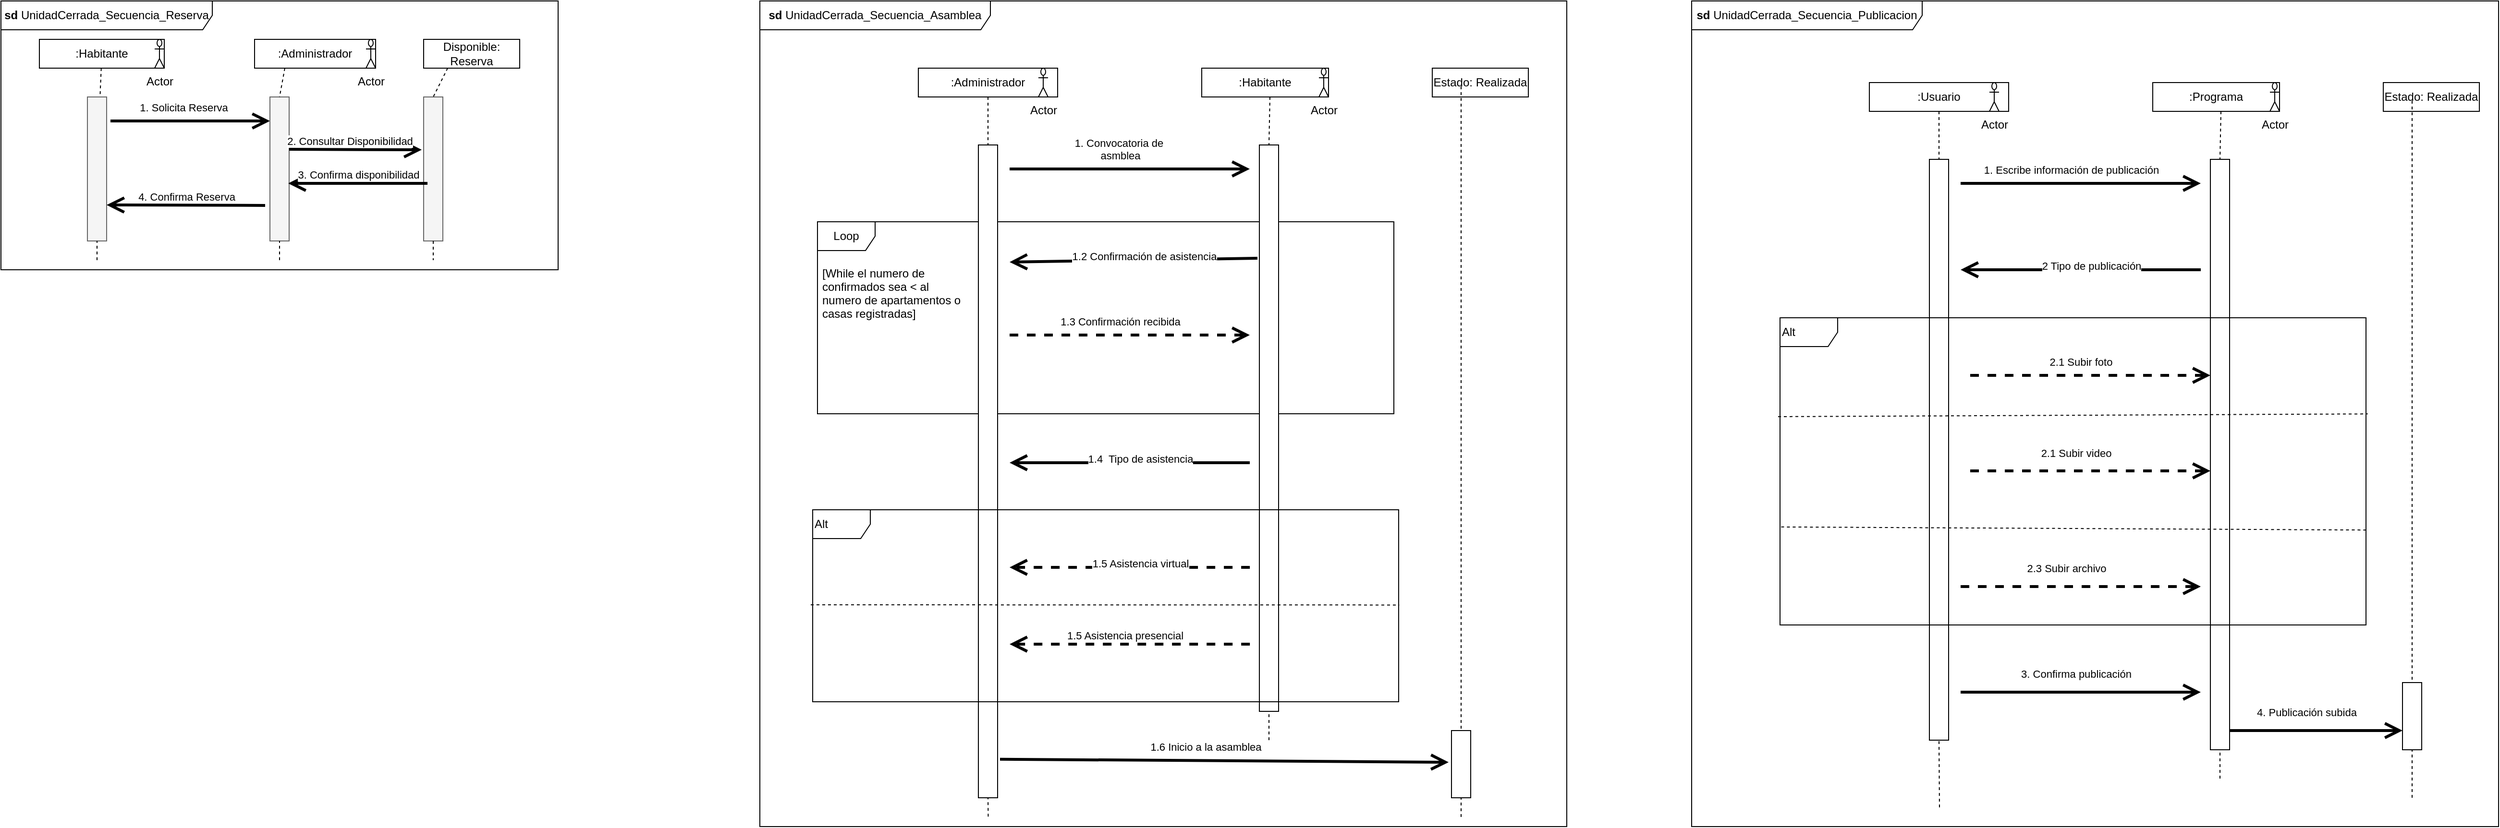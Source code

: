 <mxfile version="13.7.2" type="github" pages="5">
  <diagram id="IByfszgsPYmH7Z33qqJC" name="sd Reserva">
    <mxGraphModel dx="1422" dy="774" grid="1" gridSize="10" guides="1" tooltips="1" connect="1" arrows="1" fold="1" page="1" pageScale="1" pageWidth="827" pageHeight="1169" math="0" shadow="0">
      <root>
        <mxCell id="0" />
        <mxCell id="1" parent="0" />
        <mxCell id="178sv82tuhjsQiMv21EE-5" value="&lt;b&gt;sd&lt;/b&gt; UnidadCerrada_Secuencia_Publicacion" style="shape=umlFrame;whiteSpace=wrap;html=1;width=240;height=30;" vertex="1" parent="1">
          <mxGeometry x="1760" y="50" width="840" height="860" as="geometry" />
        </mxCell>
        <mxCell id="T3ICBT90jM9kPvNU83P--27" value="Loop" style="shape=umlFrame;whiteSpace=wrap;html=1;" parent="1" vertex="1">
          <mxGeometry x="850" y="280" width="600" height="200" as="geometry" />
        </mxCell>
        <mxCell id="ECuL-u9GCJVW1QL4CKRL-1" value="&lt;b&gt;sd&lt;/b&gt; UnidadCerrada_Secuencia_Reserva" style="shape=umlFrame;whiteSpace=wrap;html=1;width=220;height=30;" parent="1" vertex="1">
          <mxGeometry y="50" width="580" height="280" as="geometry" />
        </mxCell>
        <mxCell id="ECuL-u9GCJVW1QL4CKRL-2" value=":Habitante" style="shape=rect;html=1;whiteSpace=wrap;align=center;" parent="1" vertex="1">
          <mxGeometry x="40" y="90" width="130" height="30" as="geometry" />
        </mxCell>
        <mxCell id="ECuL-u9GCJVW1QL4CKRL-3" value=":Administrador" style="shape=rect;html=1;whiteSpace=wrap;align=center;" parent="1" vertex="1">
          <mxGeometry x="264" y="90" width="126" height="30" as="geometry" />
        </mxCell>
        <mxCell id="ECuL-u9GCJVW1QL4CKRL-4" value="" style="shape=rect;fillColor=#f5f5f5;html=1;strokeColor=#666666;fontColor=#333333;" parent="1" vertex="1">
          <mxGeometry x="90" y="150" width="20" height="150" as="geometry" />
        </mxCell>
        <mxCell id="ECuL-u9GCJVW1QL4CKRL-5" value="" style="edgeStyle=none;dashed=1;endArrow=none;html=1;" parent="1" source="ECuL-u9GCJVW1QL4CKRL-2" target="ECuL-u9GCJVW1QL4CKRL-4" edge="1">
          <mxGeometry relative="1" as="geometry" />
        </mxCell>
        <mxCell id="ECuL-u9GCJVW1QL4CKRL-6" value="1. Solicita Reserva" style="edgeStyle=none;html=1;endArrow=open;endSize=12;strokeWidth=3;verticalAlign=bottom;entryX=0;entryY=0.167;entryDx=0;entryDy=0;entryPerimeter=0;exitX=1.2;exitY=0.167;exitDx=0;exitDy=0;exitPerimeter=0;" parent="1" source="ECuL-u9GCJVW1QL4CKRL-4" target="ECuL-u9GCJVW1QL4CKRL-7" edge="1">
          <mxGeometry x="-0.084" y="5" width="160" relative="1" as="geometry">
            <mxPoint x="110" y="220" as="sourcePoint" />
            <mxPoint x="270" y="220" as="targetPoint" />
            <mxPoint as="offset" />
          </mxGeometry>
        </mxCell>
        <mxCell id="ECuL-u9GCJVW1QL4CKRL-7" value="" style="shape=rect;fillColor=#f5f5f5;html=1;strokeColor=#666666;fontColor=#333333;" parent="1" vertex="1">
          <mxGeometry x="280" y="150" width="20" height="150" as="geometry" />
        </mxCell>
        <mxCell id="ECuL-u9GCJVW1QL4CKRL-8" value="" style="edgeStyle=none;dashed=1;endArrow=none;html=1;exitX=0.25;exitY=1;exitDx=0;exitDy=0;entryX=0.5;entryY=0;entryDx=0;entryDy=0;" parent="1" source="ECuL-u9GCJVW1QL4CKRL-3" target="ECuL-u9GCJVW1QL4CKRL-7" edge="1">
          <mxGeometry relative="1" as="geometry">
            <mxPoint x="110" y="130" as="sourcePoint" />
            <mxPoint x="289" y="140" as="targetPoint" />
          </mxGeometry>
        </mxCell>
        <mxCell id="ECuL-u9GCJVW1QL4CKRL-9" value="4. Confirma Reserva" style="edgeStyle=none;html=1;endArrow=open;endSize=12;strokeWidth=3;verticalAlign=bottom;entryX=1;entryY=0.75;entryDx=0;entryDy=0;" parent="1" target="ECuL-u9GCJVW1QL4CKRL-4" edge="1">
          <mxGeometry width="160" relative="1" as="geometry">
            <mxPoint x="275" y="263" as="sourcePoint" />
            <mxPoint x="300" y="350" as="targetPoint" />
          </mxGeometry>
        </mxCell>
        <mxCell id="ECuL-u9GCJVW1QL4CKRL-10" value="Disponible: Reserva" style="shape=rect;html=1;whiteSpace=wrap;align=center;" parent="1" vertex="1">
          <mxGeometry x="440" y="90" width="100" height="30" as="geometry" />
        </mxCell>
        <mxCell id="ECuL-u9GCJVW1QL4CKRL-11" value="" style="shape=rect;fillColor=#f5f5f5;html=1;strokeColor=#666666;fontColor=#333333;" parent="1" vertex="1">
          <mxGeometry x="440" y="150" width="20" height="150" as="geometry" />
        </mxCell>
        <mxCell id="ECuL-u9GCJVW1QL4CKRL-12" value="" style="edgeStyle=none;dashed=1;endArrow=none;html=1;exitX=0.25;exitY=1;exitDx=0;exitDy=0;entryX=0.5;entryY=0;entryDx=0;entryDy=0;" parent="1" source="ECuL-u9GCJVW1QL4CKRL-10" target="ECuL-u9GCJVW1QL4CKRL-11" edge="1">
          <mxGeometry relative="1" as="geometry">
            <mxPoint x="256" y="130" as="sourcePoint" />
            <mxPoint x="435" y="140" as="targetPoint" />
          </mxGeometry>
        </mxCell>
        <mxCell id="ECuL-u9GCJVW1QL4CKRL-13" value="2. Consultar Disponibilidad" style="edgeStyle=none;html=1;endArrow=open;endSize=12;strokeWidth=3;verticalAlign=bottom;entryX=-0.1;entryY=0.367;entryDx=0;entryDy=0;entryPerimeter=0;" parent="1" target="ECuL-u9GCJVW1QL4CKRL-11" edge="1">
          <mxGeometry x="-0.077" width="160" relative="1" as="geometry">
            <mxPoint x="300" y="204.5" as="sourcePoint" />
            <mxPoint x="430" y="204.5" as="targetPoint" />
            <mxPoint as="offset" />
          </mxGeometry>
        </mxCell>
        <mxCell id="ECuL-u9GCJVW1QL4CKRL-14" value="3. Confirma disponibilidad" style="edgeStyle=none;html=1;endArrow=open;endSize=12;strokeWidth=3;verticalAlign=bottom;entryX=0.95;entryY=0.6;entryDx=0;entryDy=0;entryPerimeter=0;exitX=0.2;exitY=0.6;exitDx=0;exitDy=0;exitPerimeter=0;" parent="1" source="ECuL-u9GCJVW1QL4CKRL-11" target="ECuL-u9GCJVW1QL4CKRL-7" edge="1">
          <mxGeometry width="160" relative="1" as="geometry">
            <mxPoint x="350" y="200" as="sourcePoint" />
            <mxPoint x="510" y="200" as="targetPoint" />
          </mxGeometry>
        </mxCell>
        <mxCell id="T3ICBT90jM9kPvNU83P--1" value="Actor" style="shape=umlActor;verticalLabelPosition=bottom;verticalAlign=top;html=1;outlineConnect=0;" parent="1" vertex="1">
          <mxGeometry x="160" y="90" width="10" height="30" as="geometry" />
        </mxCell>
        <mxCell id="T3ICBT90jM9kPvNU83P--2" value="Actor" style="shape=umlActor;verticalLabelPosition=bottom;verticalAlign=top;html=1;outlineConnect=0;" parent="1" vertex="1">
          <mxGeometry x="380" y="90" width="10" height="30" as="geometry" />
        </mxCell>
        <mxCell id="T3ICBT90jM9kPvNU83P--3" value="&lt;b&gt;sd&lt;/b&gt; UnidadCerrada_Secuencia_Asamblea" style="shape=umlFrame;whiteSpace=wrap;html=1;width=240;height=30;" parent="1" vertex="1">
          <mxGeometry x="790" y="50" width="840" height="860" as="geometry" />
        </mxCell>
        <mxCell id="T3ICBT90jM9kPvNU83P--4" value=":Administrador" style="shape=rect;html=1;whiteSpace=wrap;align=center;" parent="1" vertex="1">
          <mxGeometry x="955" y="120" width="145" height="30" as="geometry" />
        </mxCell>
        <mxCell id="T3ICBT90jM9kPvNU83P--5" value=":Habitante" style="shape=rect;html=1;whiteSpace=wrap;align=center;" parent="1" vertex="1">
          <mxGeometry x="1250" y="120" width="132" height="30" as="geometry" />
        </mxCell>
        <mxCell id="T3ICBT90jM9kPvNU83P--6" value="" style="shape=rect;html=1;" parent="1" vertex="1">
          <mxGeometry x="1017.5" y="200" width="20" height="680" as="geometry" />
        </mxCell>
        <mxCell id="T3ICBT90jM9kPvNU83P--7" value="" style="edgeStyle=none;dashed=1;endArrow=none;html=1;" parent="1" source="T3ICBT90jM9kPvNU83P--4" target="T3ICBT90jM9kPvNU83P--6" edge="1">
          <mxGeometry relative="1" as="geometry" />
        </mxCell>
        <mxCell id="T3ICBT90jM9kPvNU83P--8" value="1. Convocatoria de&amp;nbsp;&lt;br&gt;asmblea" style="edgeStyle=none;html=1;endArrow=open;endSize=12;strokeWidth=3;verticalAlign=bottom;" parent="1" edge="1">
          <mxGeometry x="-0.084" y="5" width="160" relative="1" as="geometry">
            <mxPoint x="1050" y="225" as="sourcePoint" />
            <mxPoint x="1300" y="225" as="targetPoint" />
            <mxPoint as="offset" />
          </mxGeometry>
        </mxCell>
        <mxCell id="T3ICBT90jM9kPvNU83P--9" value="" style="shape=rect;html=1;" parent="1" vertex="1">
          <mxGeometry x="1310" y="200" width="20" height="590" as="geometry" />
        </mxCell>
        <mxCell id="T3ICBT90jM9kPvNU83P--10" value="" style="edgeStyle=none;dashed=1;endArrow=none;html=1;exitX=0.25;exitY=1;exitDx=0;exitDy=0;entryX=0.5;entryY=0;entryDx=0;entryDy=0;" parent="1" target="T3ICBT90jM9kPvNU83P--9" edge="1">
          <mxGeometry relative="1" as="geometry">
            <mxPoint x="1321" y="150" as="sourcePoint" />
            <mxPoint x="1319" y="170" as="targetPoint" />
          </mxGeometry>
        </mxCell>
        <mxCell id="T3ICBT90jM9kPvNU83P--12" value="Estado: Realizada" style="shape=rect;html=1;whiteSpace=wrap;align=center;" parent="1" vertex="1">
          <mxGeometry x="1490" y="120" width="100" height="30" as="geometry" />
        </mxCell>
        <mxCell id="T3ICBT90jM9kPvNU83P--13" value="" style="shape=rect;html=1;" parent="1" vertex="1">
          <mxGeometry x="1510" y="810" width="20" height="70" as="geometry" />
        </mxCell>
        <mxCell id="T3ICBT90jM9kPvNU83P--14" value="" style="edgeStyle=none;dashed=1;endArrow=none;html=1;entryX=0.5;entryY=0;entryDx=0;entryDy=0;" parent="1" target="T3ICBT90jM9kPvNU83P--13" edge="1">
          <mxGeometry relative="1" as="geometry">
            <mxPoint x="1520" y="139" as="sourcePoint" />
            <mxPoint x="1465" y="170" as="targetPoint" />
          </mxGeometry>
        </mxCell>
        <mxCell id="T3ICBT90jM9kPvNU83P--17" value="Actor" style="shape=umlActor;verticalLabelPosition=bottom;verticalAlign=top;html=1;outlineConnect=0;" parent="1" vertex="1">
          <mxGeometry x="1080" y="120" width="10" height="30" as="geometry" />
        </mxCell>
        <mxCell id="T3ICBT90jM9kPvNU83P--18" value="Actor" style="shape=umlActor;verticalLabelPosition=bottom;verticalAlign=top;html=1;outlineConnect=0;" parent="1" vertex="1">
          <mxGeometry x="1372" y="120" width="10" height="30" as="geometry" />
        </mxCell>
        <mxCell id="T3ICBT90jM9kPvNU83P--21" value="" style="edgeStyle=none;dashed=1;endArrow=none;html=1;entryX=0.5;entryY=1;entryDx=0;entryDy=0;" parent="1" target="ECuL-u9GCJVW1QL4CKRL-4" edge="1">
          <mxGeometry relative="1" as="geometry">
            <mxPoint x="100" y="320" as="sourcePoint" />
            <mxPoint x="113.125" y="160" as="targetPoint" />
          </mxGeometry>
        </mxCell>
        <mxCell id="T3ICBT90jM9kPvNU83P--22" value="" style="edgeStyle=none;dashed=1;endArrow=none;html=1;entryX=0.5;entryY=1;entryDx=0;entryDy=0;" parent="1" target="ECuL-u9GCJVW1QL4CKRL-7" edge="1">
          <mxGeometry relative="1" as="geometry">
            <mxPoint x="290" y="320" as="sourcePoint" />
            <mxPoint x="123.125" y="170" as="targetPoint" />
          </mxGeometry>
        </mxCell>
        <mxCell id="T3ICBT90jM9kPvNU83P--23" value="" style="edgeStyle=none;dashed=1;endArrow=none;html=1;exitX=0.5;exitY=1;exitDx=0;exitDy=0;" parent="1" source="ECuL-u9GCJVW1QL4CKRL-11" edge="1">
          <mxGeometry relative="1" as="geometry">
            <mxPoint x="134.375" y="150" as="sourcePoint" />
            <mxPoint x="450" y="320" as="targetPoint" />
          </mxGeometry>
        </mxCell>
        <mxCell id="T3ICBT90jM9kPvNU83P--26" value="1.2 Confirmación de asistencia" style="edgeStyle=none;html=1;endArrow=open;endSize=12;strokeWidth=3;verticalAlign=bottom;" parent="1" edge="1">
          <mxGeometry x="-0.084" y="5" width="160" relative="1" as="geometry">
            <mxPoint x="1308" y="318" as="sourcePoint" />
            <mxPoint x="1050" y="322" as="targetPoint" />
            <mxPoint as="offset" />
          </mxGeometry>
        </mxCell>
        <mxCell id="T3ICBT90jM9kPvNU83P--28" value="[While el numero de &#xa;confirmados sea &lt; al &#xa;numero de apartamentos o&#xa;casas registradas]  " style="text;align=left;fontStyle=0;verticalAlign=top;spacingLeft=3;spacingRight=3;strokeColor=none;rotatable=0;points=[[0,0.5],[1,0.5]];portConstraint=eastwest;" parent="1" vertex="1">
          <mxGeometry x="850" y="320" width="170" height="150" as="geometry" />
        </mxCell>
        <mxCell id="T3ICBT90jM9kPvNU83P--29" value="1.3 Confirmación recibida" style="edgeStyle=none;html=1;endArrow=open;endSize=12;strokeWidth=3;verticalAlign=bottom;dashed=1;" parent="1" edge="1">
          <mxGeometry x="-0.084" y="5" width="160" relative="1" as="geometry">
            <mxPoint x="1050" y="398" as="sourcePoint" />
            <mxPoint x="1300" y="398" as="targetPoint" />
            <mxPoint as="offset" />
          </mxGeometry>
        </mxCell>
        <mxCell id="T3ICBT90jM9kPvNU83P--30" value="Alt" style="shape=umlFrame;whiteSpace=wrap;html=1;align=left;" parent="1" vertex="1">
          <mxGeometry x="845" y="580" width="610" height="200" as="geometry" />
        </mxCell>
        <mxCell id="T3ICBT90jM9kPvNU83P--31" value="1.4&amp;nbsp; Tipo de asistencia" style="edgeStyle=none;html=1;endArrow=open;endSize=12;strokeWidth=3;verticalAlign=bottom;" parent="1" edge="1">
          <mxGeometry x="-0.084" y="5" width="160" relative="1" as="geometry">
            <mxPoint x="1300" y="531" as="sourcePoint" />
            <mxPoint x="1050" y="531" as="targetPoint" />
            <mxPoint as="offset" />
          </mxGeometry>
        </mxCell>
        <mxCell id="T3ICBT90jM9kPvNU83P--32" value="1.5 Asistencia virtual" style="edgeStyle=none;html=1;endArrow=open;endSize=12;strokeWidth=3;verticalAlign=bottom;dashed=1;exitX=0.746;exitY=0.3;exitDx=0;exitDy=0;exitPerimeter=0;entryX=0.336;entryY=0.3;entryDx=0;entryDy=0;entryPerimeter=0;" parent="1" source="T3ICBT90jM9kPvNU83P--30" target="T3ICBT90jM9kPvNU83P--30" edge="1">
          <mxGeometry x="-0.084" y="5" width="160" relative="1" as="geometry">
            <mxPoint x="1060" y="408" as="sourcePoint" />
            <mxPoint x="1310" y="408" as="targetPoint" />
            <mxPoint as="offset" />
          </mxGeometry>
        </mxCell>
        <mxCell id="T3ICBT90jM9kPvNU83P--33" value="1.5 Asistencia presencial" style="edgeStyle=none;html=1;endArrow=open;endSize=12;strokeWidth=3;verticalAlign=bottom;dashed=1;exitX=0.746;exitY=0.3;exitDx=0;exitDy=0;exitPerimeter=0;entryX=0.336;entryY=0.3;entryDx=0;entryDy=0;entryPerimeter=0;" parent="1" edge="1">
          <mxGeometry x="0.04" width="160" relative="1" as="geometry">
            <mxPoint x="1300.1" y="720" as="sourcePoint" />
            <mxPoint x="1050" y="720" as="targetPoint" />
            <mxPoint as="offset" />
          </mxGeometry>
        </mxCell>
        <mxCell id="T3ICBT90jM9kPvNU83P--38" value="" style="endArrow=none;html=1;dashed=1;entryX=1.001;entryY=0.496;entryDx=0;entryDy=0;entryPerimeter=0;" parent="1" target="T3ICBT90jM9kPvNU83P--30" edge="1">
          <mxGeometry width="50" height="50" relative="1" as="geometry">
            <mxPoint x="843" y="679" as="sourcePoint" />
            <mxPoint x="1350" y="500" as="targetPoint" />
          </mxGeometry>
        </mxCell>
        <mxCell id="T3ICBT90jM9kPvNU83P--39" value="1.6 Inicio a la asamblea" style="edgeStyle=none;html=1;endArrow=open;endSize=12;strokeWidth=3;verticalAlign=bottom;exitX=1.125;exitY=0.941;exitDx=0;exitDy=0;exitPerimeter=0;" parent="1" source="T3ICBT90jM9kPvNU83P--6" edge="1">
          <mxGeometry x="-0.084" y="5" width="160" relative="1" as="geometry">
            <mxPoint x="1310" y="541" as="sourcePoint" />
            <mxPoint x="1507" y="843" as="targetPoint" />
            <mxPoint as="offset" />
          </mxGeometry>
        </mxCell>
        <mxCell id="178sv82tuhjsQiMv21EE-1" value="" style="edgeStyle=none;dashed=1;endArrow=none;html=1;entryX=0.5;entryY=1;entryDx=0;entryDy=0;exitX=0.283;exitY=0.988;exitDx=0;exitDy=0;exitPerimeter=0;" edge="1" parent="1" source="T3ICBT90jM9kPvNU83P--3" target="T3ICBT90jM9kPvNU83P--6">
          <mxGeometry relative="1" as="geometry">
            <mxPoint x="1037.5" y="160" as="sourcePoint" />
            <mxPoint x="1037.5" y="210" as="targetPoint" />
          </mxGeometry>
        </mxCell>
        <mxCell id="178sv82tuhjsQiMv21EE-2" value="" style="edgeStyle=none;dashed=1;endArrow=none;html=1;entryX=0.5;entryY=1;entryDx=0;entryDy=0;" edge="1" parent="1" target="T3ICBT90jM9kPvNU83P--9">
          <mxGeometry relative="1" as="geometry">
            <mxPoint x="1320" y="820" as="sourcePoint" />
            <mxPoint x="1037.5" y="890" as="targetPoint" />
          </mxGeometry>
        </mxCell>
        <mxCell id="178sv82tuhjsQiMv21EE-3" value="" style="edgeStyle=none;dashed=1;endArrow=none;html=1;entryX=0.5;entryY=1;entryDx=0;entryDy=0;" edge="1" parent="1" target="T3ICBT90jM9kPvNU83P--13">
          <mxGeometry relative="1" as="geometry">
            <mxPoint x="1520" y="900" as="sourcePoint" />
            <mxPoint x="1047.5" y="900" as="targetPoint" />
          </mxGeometry>
        </mxCell>
        <mxCell id="178sv82tuhjsQiMv21EE-6" value=":Usuario" style="shape=rect;html=1;whiteSpace=wrap;align=center;" vertex="1" parent="1">
          <mxGeometry x="1945" y="135" width="145" height="30" as="geometry" />
        </mxCell>
        <mxCell id="178sv82tuhjsQiMv21EE-7" value=":Programa" style="shape=rect;html=1;whiteSpace=wrap;align=center;" vertex="1" parent="1">
          <mxGeometry x="2240" y="135" width="132" height="30" as="geometry" />
        </mxCell>
        <mxCell id="178sv82tuhjsQiMv21EE-8" value="" style="shape=rect;html=1;" vertex="1" parent="1">
          <mxGeometry x="2007.5" y="215" width="20" height="605" as="geometry" />
        </mxCell>
        <mxCell id="178sv82tuhjsQiMv21EE-9" value="" style="edgeStyle=none;dashed=1;endArrow=none;html=1;" edge="1" parent="1" source="178sv82tuhjsQiMv21EE-6" target="178sv82tuhjsQiMv21EE-8">
          <mxGeometry relative="1" as="geometry" />
        </mxCell>
        <mxCell id="178sv82tuhjsQiMv21EE-10" value="1. Escribe información de publicación" style="edgeStyle=none;html=1;endArrow=open;endSize=12;strokeWidth=3;verticalAlign=bottom;" edge="1" parent="1">
          <mxGeometry x="-0.084" y="5" width="160" relative="1" as="geometry">
            <mxPoint x="2040" y="240" as="sourcePoint" />
            <mxPoint x="2290" y="240" as="targetPoint" />
            <mxPoint as="offset" />
          </mxGeometry>
        </mxCell>
        <mxCell id="178sv82tuhjsQiMv21EE-11" value="" style="shape=rect;html=1;" vertex="1" parent="1">
          <mxGeometry x="2300" y="215" width="20" height="615" as="geometry" />
        </mxCell>
        <mxCell id="178sv82tuhjsQiMv21EE-12" value="" style="edgeStyle=none;dashed=1;endArrow=none;html=1;exitX=0.25;exitY=1;exitDx=0;exitDy=0;entryX=0.5;entryY=0;entryDx=0;entryDy=0;" edge="1" parent="1" target="178sv82tuhjsQiMv21EE-11">
          <mxGeometry relative="1" as="geometry">
            <mxPoint x="2311" y="165" as="sourcePoint" />
            <mxPoint x="2309" y="185" as="targetPoint" />
          </mxGeometry>
        </mxCell>
        <mxCell id="178sv82tuhjsQiMv21EE-13" value="Estado: Realizada" style="shape=rect;html=1;whiteSpace=wrap;align=center;" vertex="1" parent="1">
          <mxGeometry x="2480" y="135" width="100" height="30" as="geometry" />
        </mxCell>
        <mxCell id="178sv82tuhjsQiMv21EE-14" value="" style="shape=rect;html=1;" vertex="1" parent="1">
          <mxGeometry x="2500" y="760" width="20" height="70" as="geometry" />
        </mxCell>
        <mxCell id="178sv82tuhjsQiMv21EE-15" value="" style="edgeStyle=none;dashed=1;endArrow=none;html=1;entryX=0.5;entryY=0;entryDx=0;entryDy=0;" edge="1" parent="1" target="178sv82tuhjsQiMv21EE-14">
          <mxGeometry relative="1" as="geometry">
            <mxPoint x="2510" y="154" as="sourcePoint" />
            <mxPoint x="2455" y="185" as="targetPoint" />
          </mxGeometry>
        </mxCell>
        <mxCell id="178sv82tuhjsQiMv21EE-16" value="Actor" style="shape=umlActor;verticalLabelPosition=bottom;verticalAlign=top;html=1;outlineConnect=0;" vertex="1" parent="1">
          <mxGeometry x="2070" y="135" width="10" height="30" as="geometry" />
        </mxCell>
        <mxCell id="178sv82tuhjsQiMv21EE-17" value="Actor" style="shape=umlActor;verticalLabelPosition=bottom;verticalAlign=top;html=1;outlineConnect=0;" vertex="1" parent="1">
          <mxGeometry x="2362" y="135" width="10" height="30" as="geometry" />
        </mxCell>
        <mxCell id="178sv82tuhjsQiMv21EE-21" value="Alt" style="shape=umlFrame;whiteSpace=wrap;html=1;align=left;" vertex="1" parent="1">
          <mxGeometry x="1852" y="380" width="610" height="320" as="geometry" />
        </mxCell>
        <mxCell id="178sv82tuhjsQiMv21EE-22" value="2 Tipo de publicación" style="edgeStyle=none;html=1;endArrow=open;endSize=12;strokeWidth=3;verticalAlign=bottom;" edge="1" parent="1">
          <mxGeometry x="-0.084" y="5" width="160" relative="1" as="geometry">
            <mxPoint x="2290" y="330" as="sourcePoint" />
            <mxPoint x="2040" y="330" as="targetPoint" />
            <mxPoint as="offset" />
          </mxGeometry>
        </mxCell>
        <mxCell id="178sv82tuhjsQiMv21EE-25" value="" style="endArrow=none;html=1;dashed=1;entryX=1.003;entryY=0.313;entryDx=0;entryDy=0;entryPerimeter=0;" edge="1" parent="1" target="178sv82tuhjsQiMv21EE-21">
          <mxGeometry width="50" height="50" relative="1" as="geometry">
            <mxPoint x="1850" y="483" as="sourcePoint" />
            <mxPoint x="2357" y="300" as="targetPoint" />
          </mxGeometry>
        </mxCell>
        <mxCell id="178sv82tuhjsQiMv21EE-27" value="" style="edgeStyle=none;dashed=1;endArrow=none;html=1;entryX=0.5;entryY=1;entryDx=0;entryDy=0;" edge="1" parent="1" target="178sv82tuhjsQiMv21EE-8">
          <mxGeometry relative="1" as="geometry">
            <mxPoint x="2018" y="890" as="sourcePoint" />
            <mxPoint x="2027.5" y="225" as="targetPoint" />
          </mxGeometry>
        </mxCell>
        <mxCell id="178sv82tuhjsQiMv21EE-28" value="" style="edgeStyle=none;dashed=1;endArrow=none;html=1;entryX=0.5;entryY=1;entryDx=0;entryDy=0;" edge="1" parent="1" target="178sv82tuhjsQiMv21EE-11">
          <mxGeometry relative="1" as="geometry">
            <mxPoint x="2310" y="860" as="sourcePoint" />
            <mxPoint x="2027.5" y="905" as="targetPoint" />
          </mxGeometry>
        </mxCell>
        <mxCell id="178sv82tuhjsQiMv21EE-29" value="" style="edgeStyle=none;dashed=1;endArrow=none;html=1;entryX=0.5;entryY=1;entryDx=0;entryDy=0;" edge="1" parent="1" target="178sv82tuhjsQiMv21EE-14">
          <mxGeometry relative="1" as="geometry">
            <mxPoint x="2510" y="880" as="sourcePoint" />
            <mxPoint x="2037.5" y="915" as="targetPoint" />
          </mxGeometry>
        </mxCell>
        <mxCell id="178sv82tuhjsQiMv21EE-30" value="2.1 Subir foto" style="edgeStyle=none;html=1;endArrow=open;endSize=12;strokeWidth=3;verticalAlign=bottom;dashed=1;" edge="1" parent="1">
          <mxGeometry x="-0.084" y="5" width="160" relative="1" as="geometry">
            <mxPoint x="2050" y="440" as="sourcePoint" />
            <mxPoint x="2300" y="440" as="targetPoint" />
            <mxPoint as="offset" />
          </mxGeometry>
        </mxCell>
        <mxCell id="178sv82tuhjsQiMv21EE-32" value="2.3 Subir archivo" style="edgeStyle=none;html=1;endArrow=open;endSize=12;strokeWidth=3;verticalAlign=bottom;dashed=1;" edge="1" parent="1">
          <mxGeometry x="-0.12" y="10" width="160" relative="1" as="geometry">
            <mxPoint x="2040" y="660" as="sourcePoint" />
            <mxPoint x="2290" y="660" as="targetPoint" />
            <mxPoint as="offset" />
          </mxGeometry>
        </mxCell>
        <mxCell id="178sv82tuhjsQiMv21EE-34" value="" style="endArrow=none;html=1;dashed=1;entryX=1.005;entryY=0.691;entryDx=0;entryDy=0;entryPerimeter=0;exitX=0.002;exitY=0.681;exitDx=0;exitDy=0;exitPerimeter=0;" edge="1" parent="1" source="178sv82tuhjsQiMv21EE-21" target="178sv82tuhjsQiMv21EE-21">
          <mxGeometry width="50" height="50" relative="1" as="geometry">
            <mxPoint x="1860" y="489" as="sourcePoint" />
            <mxPoint x="2470.78" y="491.08" as="targetPoint" />
          </mxGeometry>
        </mxCell>
        <mxCell id="178sv82tuhjsQiMv21EE-36" value="2.1 Subir video" style="edgeStyle=none;html=1;endArrow=open;endSize=12;strokeWidth=3;verticalAlign=bottom;dashed=1;" edge="1" parent="1">
          <mxGeometry x="-0.12" y="10" width="160" relative="1" as="geometry">
            <mxPoint x="2050" y="539.5" as="sourcePoint" />
            <mxPoint x="2300" y="539.5" as="targetPoint" />
            <mxPoint as="offset" />
          </mxGeometry>
        </mxCell>
        <mxCell id="178sv82tuhjsQiMv21EE-38" value="3. Confirma publicación" style="edgeStyle=none;html=1;endArrow=open;endSize=12;strokeWidth=3;verticalAlign=bottom;" edge="1" parent="1">
          <mxGeometry x="-0.04" y="10" width="160" relative="1" as="geometry">
            <mxPoint x="2040" y="770" as="sourcePoint" />
            <mxPoint x="2290" y="770" as="targetPoint" />
            <mxPoint as="offset" />
          </mxGeometry>
        </mxCell>
        <mxCell id="178sv82tuhjsQiMv21EE-39" value="4. Publicación subida" style="edgeStyle=none;html=1;endArrow=open;endSize=12;strokeWidth=3;verticalAlign=bottom;" edge="1" parent="1">
          <mxGeometry x="-0.111" y="10" width="160" relative="1" as="geometry">
            <mxPoint x="2320" y="810" as="sourcePoint" />
            <mxPoint x="2500" y="810" as="targetPoint" />
            <mxPoint as="offset" />
          </mxGeometry>
        </mxCell>
      </root>
    </mxGraphModel>
  </diagram>
  <diagram id="yh-tzPzn17W5D8__4sHy" name="sd Cancela Reserva">
    <mxGraphModel dx="1422" dy="774" grid="1" gridSize="10" guides="1" tooltips="1" connect="1" arrows="1" fold="1" page="1" pageScale="1" pageWidth="827" pageHeight="1169" math="0" shadow="0">
      <root>
        <mxCell id="wSqZqBclXX3DSsfDVTRR-0" />
        <mxCell id="wSqZqBclXX3DSsfDVTRR-1" parent="wSqZqBclXX3DSsfDVTRR-0" />
        <mxCell id="mDjAnLP5M4NBwBjSUuuq-0" value="sd UnidadCerrada_SecuenciaCancelaReserva" style="shape=umlFrame;whiteSpace=wrap;html=1;width=270;height=30;" parent="wSqZqBclXX3DSsfDVTRR-1" vertex="1">
          <mxGeometry x="190" y="70" width="580" height="300" as="geometry" />
        </mxCell>
        <mxCell id="mDjAnLP5M4NBwBjSUuuq-1" value=":Arrendatario" style="shape=rect;html=1;whiteSpace=wrap;align=center;" parent="wSqZqBclXX3DSsfDVTRR-1" vertex="1">
          <mxGeometry x="200" y="110" width="100" height="30" as="geometry" />
        </mxCell>
        <mxCell id="mDjAnLP5M4NBwBjSUuuq-2" value=":Administrador" style="shape=rect;html=1;whiteSpace=wrap;align=center;" parent="wSqZqBclXX3DSsfDVTRR-1" vertex="1">
          <mxGeometry x="414" y="110" width="100" height="30" as="geometry" />
        </mxCell>
        <mxCell id="mDjAnLP5M4NBwBjSUuuq-3" value="" style="shape=rect;fillColor=#eeeeee;html=1;" parent="wSqZqBclXX3DSsfDVTRR-1" vertex="1">
          <mxGeometry x="240" y="170" width="20" height="170" as="geometry" />
        </mxCell>
        <mxCell id="mDjAnLP5M4NBwBjSUuuq-4" value="" style="edgeStyle=none;dashed=1;endArrow=none;html=1;" parent="wSqZqBclXX3DSsfDVTRR-1" source="mDjAnLP5M4NBwBjSUuuq-1" target="mDjAnLP5M4NBwBjSUuuq-3" edge="1">
          <mxGeometry relative="1" as="geometry" />
        </mxCell>
        <mxCell id="mDjAnLP5M4NBwBjSUuuq-5" value="1. Solicita cancelación de reserva" style="edgeStyle=none;html=1;endArrow=open;endSize=12;strokeWidth=3;verticalAlign=bottom;entryX=0;entryY=0.167;entryDx=0;entryDy=0;entryPerimeter=0;exitX=1.2;exitY=0.167;exitDx=0;exitDy=0;exitPerimeter=0;" parent="wSqZqBclXX3DSsfDVTRR-1" source="mDjAnLP5M4NBwBjSUuuq-3" target="mDjAnLP5M4NBwBjSUuuq-6" edge="1">
          <mxGeometry x="-0.084" y="5" width="160" relative="1" as="geometry">
            <mxPoint x="260" y="240" as="sourcePoint" />
            <mxPoint x="420" y="240" as="targetPoint" />
            <mxPoint as="offset" />
          </mxGeometry>
        </mxCell>
        <mxCell id="mDjAnLP5M4NBwBjSUuuq-6" value="" style="shape=rect;fillColor=#eeeeee;html=1;" parent="wSqZqBclXX3DSsfDVTRR-1" vertex="1">
          <mxGeometry x="430" y="170" width="20" height="170" as="geometry" />
        </mxCell>
        <mxCell id="mDjAnLP5M4NBwBjSUuuq-7" value="" style="edgeStyle=none;dashed=1;endArrow=none;html=1;exitX=0.25;exitY=1;exitDx=0;exitDy=0;entryX=0.5;entryY=0;entryDx=0;entryDy=0;" parent="wSqZqBclXX3DSsfDVTRR-1" source="mDjAnLP5M4NBwBjSUuuq-2" target="mDjAnLP5M4NBwBjSUuuq-6" edge="1">
          <mxGeometry relative="1" as="geometry">
            <mxPoint x="260" y="150" as="sourcePoint" />
            <mxPoint x="439" y="160" as="targetPoint" />
          </mxGeometry>
        </mxCell>
        <mxCell id="mDjAnLP5M4NBwBjSUuuq-8" value="6. Informa cancelación" style="edgeStyle=none;html=1;endArrow=open;endSize=12;strokeWidth=3;verticalAlign=bottom;entryX=1;entryY=1;entryDx=0;entryDy=0;exitX=0;exitY=1;exitDx=0;exitDy=0;" parent="wSqZqBclXX3DSsfDVTRR-1" source="mDjAnLP5M4NBwBjSUuuq-6" target="mDjAnLP5M4NBwBjSUuuq-3" edge="1">
          <mxGeometry x="0.15" y="27" width="160" relative="1" as="geometry">
            <mxPoint x="425" y="320" as="sourcePoint" />
            <mxPoint x="450" y="370" as="targetPoint" />
            <Array as="points" />
            <mxPoint as="offset" />
          </mxGeometry>
        </mxCell>
        <mxCell id="mDjAnLP5M4NBwBjSUuuq-9" value="No Disponible: Reserva" style="shape=rect;html=1;whiteSpace=wrap;align=center;" parent="wSqZqBclXX3DSsfDVTRR-1" vertex="1">
          <mxGeometry x="570" y="110" width="100" height="30" as="geometry" />
        </mxCell>
        <mxCell id="mDjAnLP5M4NBwBjSUuuq-10" value="" style="shape=rect;fillColor=#eeeeee;html=1;" parent="wSqZqBclXX3DSsfDVTRR-1" vertex="1">
          <mxGeometry x="590" y="170" width="20" height="150" as="geometry" />
        </mxCell>
        <mxCell id="mDjAnLP5M4NBwBjSUuuq-11" value="" style="edgeStyle=none;dashed=1;endArrow=none;html=1;exitX=0.25;exitY=1;exitDx=0;exitDy=0;entryX=0.5;entryY=0;entryDx=0;entryDy=0;" parent="wSqZqBclXX3DSsfDVTRR-1" source="mDjAnLP5M4NBwBjSUuuq-9" target="mDjAnLP5M4NBwBjSUuuq-10" edge="1">
          <mxGeometry relative="1" as="geometry">
            <mxPoint x="406" y="150" as="sourcePoint" />
            <mxPoint x="585" y="160" as="targetPoint" />
          </mxGeometry>
        </mxCell>
        <mxCell id="mDjAnLP5M4NBwBjSUuuq-12" value="2. Consulta reserva" style="edgeStyle=none;html=1;endArrow=open;endSize=12;strokeWidth=3;verticalAlign=bottom;entryX=-0.1;entryY=0.367;entryDx=0;entryDy=0;entryPerimeter=0;" parent="wSqZqBclXX3DSsfDVTRR-1" target="mDjAnLP5M4NBwBjSUuuq-10" edge="1">
          <mxGeometry x="-0.077" width="160" relative="1" as="geometry">
            <mxPoint x="450" y="224.5" as="sourcePoint" />
            <mxPoint x="580" y="224.5" as="targetPoint" />
            <mxPoint as="offset" />
          </mxGeometry>
        </mxCell>
        <mxCell id="mDjAnLP5M4NBwBjSUuuq-13" value="3. Confirma reserva" style="edgeStyle=none;html=1;endArrow=open;endSize=12;strokeWidth=3;verticalAlign=bottom;entryX=1;entryY=0.529;entryDx=0;entryDy=0;exitX=0.2;exitY=0.6;exitDx=0;exitDy=0;exitPerimeter=0;entryPerimeter=0;" parent="wSqZqBclXX3DSsfDVTRR-1" source="mDjAnLP5M4NBwBjSUuuq-10" target="mDjAnLP5M4NBwBjSUuuq-6" edge="1">
          <mxGeometry width="160" relative="1" as="geometry">
            <mxPoint x="500" y="220" as="sourcePoint" />
            <mxPoint x="660" y="220" as="targetPoint" />
          </mxGeometry>
        </mxCell>
        <mxCell id="mDjAnLP5M4NBwBjSUuuq-14" value="4. Actualiza cancelación" style="edgeStyle=none;html=1;endArrow=open;endSize=12;strokeWidth=3;verticalAlign=bottom;" parent="wSqZqBclXX3DSsfDVTRR-1" edge="1">
          <mxGeometry x="-0.143" y="-20" width="160" relative="1" as="geometry">
            <mxPoint x="450" y="290" as="sourcePoint" />
            <mxPoint x="590" y="290" as="targetPoint" />
            <mxPoint as="offset" />
          </mxGeometry>
        </mxCell>
        <mxCell id="mDjAnLP5M4NBwBjSUuuq-15" value="5. Confirma Disponibilidad" style="edgeStyle=none;html=1;endArrow=open;endSize=12;strokeWidth=3;verticalAlign=bottom;exitX=-0.2;exitY=0.96;exitDx=0;exitDy=0;exitPerimeter=0;" parent="wSqZqBclXX3DSsfDVTRR-1" source="mDjAnLP5M4NBwBjSUuuq-10" edge="1">
          <mxGeometry x="-0.015" y="23" width="160" relative="1" as="geometry">
            <mxPoint x="230" y="430" as="sourcePoint" />
            <mxPoint x="450" y="314" as="targetPoint" />
            <mxPoint as="offset" />
          </mxGeometry>
        </mxCell>
      </root>
    </mxGraphModel>
  </diagram>
  <diagram id="zQn1iesokthTSKD0T2hZ" name="sd Registra Usuario">
    <mxGraphModel dx="1422" dy="774" grid="1" gridSize="10" guides="1" tooltips="1" connect="1" arrows="1" fold="1" page="1" pageScale="1" pageWidth="827" pageHeight="1169" math="0" shadow="0">
      <root>
        <mxCell id="6NzbD9gAisI1Vw0t7Wcz-0" />
        <mxCell id="6NzbD9gAisI1Vw0t7Wcz-1" parent="6NzbD9gAisI1Vw0t7Wcz-0" />
        <mxCell id="6NzbD9gAisI1Vw0t7Wcz-35" value="sd UnidadCerrada_Registra Usuario" style="shape=umlFrame;whiteSpace=wrap;html=1;width=270;height=30;" parent="6NzbD9gAisI1Vw0t7Wcz-1" vertex="1">
          <mxGeometry x="190" y="70" width="580" height="340" as="geometry" />
        </mxCell>
        <mxCell id="6NzbD9gAisI1Vw0t7Wcz-36" value=":Usuario" style="shape=rect;html=1;whiteSpace=wrap;align=center;" parent="6NzbD9gAisI1Vw0t7Wcz-1" vertex="1">
          <mxGeometry x="200" y="110" width="100" height="30" as="geometry" />
        </mxCell>
        <mxCell id="6NzbD9gAisI1Vw0t7Wcz-37" value=":Plataforma" style="shape=rect;html=1;whiteSpace=wrap;align=center;" parent="6NzbD9gAisI1Vw0t7Wcz-1" vertex="1">
          <mxGeometry x="414" y="110" width="100" height="30" as="geometry" />
        </mxCell>
        <mxCell id="6NzbD9gAisI1Vw0t7Wcz-38" value="" style="shape=rect;fillColor=#eeeeee;html=1;" parent="6NzbD9gAisI1Vw0t7Wcz-1" vertex="1">
          <mxGeometry x="240" y="170" width="20" height="210" as="geometry" />
        </mxCell>
        <mxCell id="6NzbD9gAisI1Vw0t7Wcz-39" value="" style="edgeStyle=none;dashed=1;endArrow=none;html=1;" parent="6NzbD9gAisI1Vw0t7Wcz-1" source="6NzbD9gAisI1Vw0t7Wcz-36" target="6NzbD9gAisI1Vw0t7Wcz-38" edge="1">
          <mxGeometry relative="1" as="geometry" />
        </mxCell>
        <mxCell id="6NzbD9gAisI1Vw0t7Wcz-40" value="1. Solicita registro" style="edgeStyle=none;html=1;endArrow=open;endSize=12;strokeWidth=3;verticalAlign=bottom;entryX=-0.05;entryY=0.11;entryDx=0;entryDy=0;entryPerimeter=0;" parent="6NzbD9gAisI1Vw0t7Wcz-1" target="6NzbD9gAisI1Vw0t7Wcz-41" edge="1">
          <mxGeometry x="-0.084" y="5" width="160" relative="1" as="geometry">
            <mxPoint x="264" y="193" as="sourcePoint" />
            <mxPoint x="420" y="240" as="targetPoint" />
            <mxPoint as="offset" />
          </mxGeometry>
        </mxCell>
        <mxCell id="6NzbD9gAisI1Vw0t7Wcz-41" value="" style="shape=rect;fillColor=#eeeeee;html=1;" parent="6NzbD9gAisI1Vw0t7Wcz-1" vertex="1">
          <mxGeometry x="430" y="170" width="20" height="210" as="geometry" />
        </mxCell>
        <mxCell id="6NzbD9gAisI1Vw0t7Wcz-42" value="" style="edgeStyle=none;dashed=1;endArrow=none;html=1;exitX=0.25;exitY=1;exitDx=0;exitDy=0;entryX=0.5;entryY=0;entryDx=0;entryDy=0;" parent="6NzbD9gAisI1Vw0t7Wcz-1" source="6NzbD9gAisI1Vw0t7Wcz-37" target="6NzbD9gAisI1Vw0t7Wcz-41" edge="1">
          <mxGeometry relative="1" as="geometry">
            <mxPoint x="260" y="150" as="sourcePoint" />
            <mxPoint x="439" y="160" as="targetPoint" />
          </mxGeometry>
        </mxCell>
        <mxCell id="6NzbD9gAisI1Vw0t7Wcz-43" value="Disponible: Usuarios" style="shape=rect;html=1;whiteSpace=wrap;align=center;" parent="6NzbD9gAisI1Vw0t7Wcz-1" vertex="1">
          <mxGeometry x="570" y="110" width="100" height="30" as="geometry" />
        </mxCell>
        <mxCell id="6NzbD9gAisI1Vw0t7Wcz-44" value="" style="shape=rect;fillColor=#eeeeee;html=1;" parent="6NzbD9gAisI1Vw0t7Wcz-1" vertex="1">
          <mxGeometry x="590" y="170" width="20" height="170" as="geometry" />
        </mxCell>
        <mxCell id="6NzbD9gAisI1Vw0t7Wcz-45" value="" style="edgeStyle=none;dashed=1;endArrow=none;html=1;exitX=0.25;exitY=1;exitDx=0;exitDy=0;entryX=0.5;entryY=0;entryDx=0;entryDy=0;" parent="6NzbD9gAisI1Vw0t7Wcz-1" source="6NzbD9gAisI1Vw0t7Wcz-43" target="6NzbD9gAisI1Vw0t7Wcz-44" edge="1">
          <mxGeometry relative="1" as="geometry">
            <mxPoint x="406" y="150" as="sourcePoint" />
            <mxPoint x="585" y="160" as="targetPoint" />
          </mxGeometry>
        </mxCell>
        <mxCell id="6NzbD9gAisI1Vw0t7Wcz-46" value="2. Despliega formulario" style="edgeStyle=none;html=1;endArrow=open;endSize=12;strokeWidth=3;verticalAlign=bottom;exitX=0;exitY=0.25;exitDx=0;exitDy=0;" parent="6NzbD9gAisI1Vw0t7Wcz-1" source="6NzbD9gAisI1Vw0t7Wcz-41" edge="1">
          <mxGeometry width="160" relative="1" as="geometry">
            <mxPoint x="330" y="250" as="sourcePoint" />
            <mxPoint x="260" y="223" as="targetPoint" />
          </mxGeometry>
        </mxCell>
        <mxCell id="6NzbD9gAisI1Vw0t7Wcz-47" value="3. Completa formulario y envía" style="edgeStyle=none;html=1;endArrow=open;endSize=12;strokeWidth=3;verticalAlign=bottom;entryX=0;entryY=0.405;entryDx=0;entryDy=0;entryPerimeter=0;exitX=1.15;exitY=0.41;exitDx=0;exitDy=0;exitPerimeter=0;" parent="6NzbD9gAisI1Vw0t7Wcz-1" source="6NzbD9gAisI1Vw0t7Wcz-38" target="6NzbD9gAisI1Vw0t7Wcz-41" edge="1">
          <mxGeometry width="160" relative="1" as="geometry">
            <mxPoint x="270" y="260" as="sourcePoint" />
            <mxPoint x="430" y="260" as="targetPoint" />
          </mxGeometry>
        </mxCell>
        <mxCell id="6NzbD9gAisI1Vw0t7Wcz-48" value="4. Consulta si usuario existe" style="edgeStyle=none;html=1;endArrow=open;endSize=12;strokeWidth=3;verticalAlign=bottom;" parent="6NzbD9gAisI1Vw0t7Wcz-1" edge="1">
          <mxGeometry width="160" relative="1" as="geometry">
            <mxPoint x="450" y="280" as="sourcePoint" />
            <mxPoint x="590" y="280" as="targetPoint" />
          </mxGeometry>
        </mxCell>
        <mxCell id="6NzbD9gAisI1Vw0t7Wcz-49" value="5. Reporta usuario nuevo" style="edgeStyle=none;html=1;endArrow=open;endSize=12;strokeWidth=3;verticalAlign=bottom;entryX=1;entryY=0.75;entryDx=0;entryDy=0;exitX=0.05;exitY=0.935;exitDx=0;exitDy=0;exitPerimeter=0;" parent="6NzbD9gAisI1Vw0t7Wcz-1" source="6NzbD9gAisI1Vw0t7Wcz-44" target="6NzbD9gAisI1Vw0t7Wcz-41" edge="1">
          <mxGeometry width="160" relative="1" as="geometry">
            <mxPoint x="470" y="360" as="sourcePoint" />
            <mxPoint x="630" y="360" as="targetPoint" />
          </mxGeometry>
        </mxCell>
        <mxCell id="6NzbD9gAisI1Vw0t7Wcz-50" value="6. Confirma usuario nuevo" style="edgeStyle=none;html=1;endArrow=open;endSize=12;strokeWidth=3;verticalAlign=bottom;entryX=1.1;entryY=0.948;entryDx=0;entryDy=0;entryPerimeter=0;" parent="6NzbD9gAisI1Vw0t7Wcz-1" target="6NzbD9gAisI1Vw0t7Wcz-38" edge="1">
          <mxGeometry width="160" relative="1" as="geometry">
            <mxPoint x="428" y="369" as="sourcePoint" />
            <mxPoint x="660" y="390" as="targetPoint" />
          </mxGeometry>
        </mxCell>
      </root>
    </mxGraphModel>
  </diagram>
  <diagram id="9ChIn9X5qMWzfroxfza_" name="sd Reporta">
    <mxGraphModel dx="1422" dy="774" grid="1" gridSize="10" guides="1" tooltips="1" connect="1" arrows="1" fold="1" page="1" pageScale="1" pageWidth="827" pageHeight="1169" math="0" shadow="0">
      <root>
        <mxCell id="AlTiR5gCa2WaLxxdo8Vd-0" />
        <mxCell id="AlTiR5gCa2WaLxxdo8Vd-1" parent="AlTiR5gCa2WaLxxdo8Vd-0" />
        <mxCell id="AlTiR5gCa2WaLxxdo8Vd-2" value="Sd UnidadCerrada_SecuenciaReporta" style="shape=umlFrame;whiteSpace=wrap;html=1;width=270;height=30;" parent="AlTiR5gCa2WaLxxdo8Vd-1" vertex="1">
          <mxGeometry x="190" y="70" width="580" height="410" as="geometry" />
        </mxCell>
        <mxCell id="AlTiR5gCa2WaLxxdo8Vd-3" value=":Usuario" style="shape=rect;html=1;whiteSpace=wrap;align=center;" parent="AlTiR5gCa2WaLxxdo8Vd-1" vertex="1">
          <mxGeometry x="200" y="110" width="100" height="30" as="geometry" />
        </mxCell>
        <mxCell id="AlTiR5gCa2WaLxxdo8Vd-4" value=":Plataforma" style="shape=rect;html=1;whiteSpace=wrap;align=center;" parent="AlTiR5gCa2WaLxxdo8Vd-1" vertex="1">
          <mxGeometry x="414" y="110" width="100" height="30" as="geometry" />
        </mxCell>
        <mxCell id="AlTiR5gCa2WaLxxdo8Vd-5" value="" style="shape=rect;fillColor=#eeeeee;html=1;" parent="AlTiR5gCa2WaLxxdo8Vd-1" vertex="1">
          <mxGeometry x="240" y="170" width="20" height="210" as="geometry" />
        </mxCell>
        <mxCell id="AlTiR5gCa2WaLxxdo8Vd-6" value="" style="edgeStyle=none;dashed=1;endArrow=none;html=1;" parent="AlTiR5gCa2WaLxxdo8Vd-1" source="AlTiR5gCa2WaLxxdo8Vd-3" target="AlTiR5gCa2WaLxxdo8Vd-5" edge="1">
          <mxGeometry relative="1" as="geometry" />
        </mxCell>
        <mxCell id="AlTiR5gCa2WaLxxdo8Vd-7" value="1. Solicita reporte" style="edgeStyle=none;html=1;endArrow=open;endSize=12;strokeWidth=3;verticalAlign=bottom;entryX=-0.05;entryY=0.11;entryDx=0;entryDy=0;entryPerimeter=0;" parent="AlTiR5gCa2WaLxxdo8Vd-1" target="AlTiR5gCa2WaLxxdo8Vd-8" edge="1">
          <mxGeometry x="-0.084" y="5" width="160" relative="1" as="geometry">
            <mxPoint x="264" y="193" as="sourcePoint" />
            <mxPoint x="420" y="240" as="targetPoint" />
            <mxPoint as="offset" />
          </mxGeometry>
        </mxCell>
        <mxCell id="AlTiR5gCa2WaLxxdo8Vd-8" value="" style="shape=rect;fillColor=#eeeeee;html=1;" parent="AlTiR5gCa2WaLxxdo8Vd-1" vertex="1">
          <mxGeometry x="430" y="170" width="20" height="210" as="geometry" />
        </mxCell>
        <mxCell id="AlTiR5gCa2WaLxxdo8Vd-9" value="" style="edgeStyle=none;dashed=1;endArrow=none;html=1;exitX=0.25;exitY=1;exitDx=0;exitDy=0;entryX=0.5;entryY=0;entryDx=0;entryDy=0;" parent="AlTiR5gCa2WaLxxdo8Vd-1" source="AlTiR5gCa2WaLxxdo8Vd-4" target="AlTiR5gCa2WaLxxdo8Vd-8" edge="1">
          <mxGeometry relative="1" as="geometry">
            <mxPoint x="260" y="150" as="sourcePoint" />
            <mxPoint x="439" y="160" as="targetPoint" />
          </mxGeometry>
        </mxCell>
        <mxCell id="AlTiR5gCa2WaLxxdo8Vd-10" value="Disponible: Reportes" style="shape=rect;html=1;whiteSpace=wrap;align=center;" parent="AlTiR5gCa2WaLxxdo8Vd-1" vertex="1">
          <mxGeometry x="590" y="110" width="100" height="30" as="geometry" />
        </mxCell>
        <mxCell id="AlTiR5gCa2WaLxxdo8Vd-11" value="" style="shape=rect;fillColor=#eeeeee;html=1;" parent="AlTiR5gCa2WaLxxdo8Vd-1" vertex="1">
          <mxGeometry x="610" y="170" width="20" height="170" as="geometry" />
        </mxCell>
        <mxCell id="AlTiR5gCa2WaLxxdo8Vd-12" value="" style="edgeStyle=none;dashed=1;endArrow=none;html=1;exitX=0.25;exitY=1;exitDx=0;exitDy=0;entryX=0.5;entryY=0;entryDx=0;entryDy=0;" parent="AlTiR5gCa2WaLxxdo8Vd-1" source="AlTiR5gCa2WaLxxdo8Vd-10" target="AlTiR5gCa2WaLxxdo8Vd-11" edge="1">
          <mxGeometry relative="1" as="geometry">
            <mxPoint x="406" y="150" as="sourcePoint" />
            <mxPoint x="585" y="160" as="targetPoint" />
          </mxGeometry>
        </mxCell>
        <mxCell id="AlTiR5gCa2WaLxxdo8Vd-13" value="4. Entrega lista de reportes" style="edgeStyle=none;html=1;endArrow=open;endSize=12;strokeWidth=3;verticalAlign=bottom;exitX=0;exitY=0.25;exitDx=0;exitDy=0;" parent="AlTiR5gCa2WaLxxdo8Vd-1" edge="1">
          <mxGeometry width="160" relative="1" as="geometry">
            <mxPoint x="430" y="274.5" as="sourcePoint" />
            <mxPoint x="260" y="275" as="targetPoint" />
          </mxGeometry>
        </mxCell>
        <mxCell id="AlTiR5gCa2WaLxxdo8Vd-14" value="5. Selecciona reporte&amp;nbsp;" style="edgeStyle=none;html=1;endArrow=open;endSize=12;strokeWidth=3;verticalAlign=bottom;entryX=0.05;entryY=0.638;entryDx=0;entryDy=0;entryPerimeter=0;exitX=1.15;exitY=0.629;exitDx=0;exitDy=0;exitPerimeter=0;" parent="AlTiR5gCa2WaLxxdo8Vd-1" source="AlTiR5gCa2WaLxxdo8Vd-5" target="AlTiR5gCa2WaLxxdo8Vd-8" edge="1">
          <mxGeometry width="160" relative="1" as="geometry">
            <mxPoint x="270" y="260" as="sourcePoint" />
            <mxPoint x="430" y="260" as="targetPoint" />
          </mxGeometry>
        </mxCell>
        <mxCell id="AlTiR5gCa2WaLxxdo8Vd-15" value="3. Entrega reportes disponibles" style="edgeStyle=none;html=1;endArrow=open;endSize=12;strokeWidth=3;verticalAlign=bottom;entryX=1.1;entryY=0.376;entryDx=0;entryDy=0;exitX=0;exitY=0.465;exitDx=0;exitDy=0;entryPerimeter=0;exitPerimeter=0;" parent="AlTiR5gCa2WaLxxdo8Vd-1" source="AlTiR5gCa2WaLxxdo8Vd-11" target="AlTiR5gCa2WaLxxdo8Vd-8" edge="1">
          <mxGeometry width="160" relative="1" as="geometry">
            <mxPoint x="580" y="320" as="sourcePoint" />
            <mxPoint x="630" y="360" as="targetPoint" />
            <Array as="points" />
          </mxGeometry>
        </mxCell>
        <mxCell id="AlTiR5gCa2WaLxxdo8Vd-16" value="6. Habilita edición de reporte" style="edgeStyle=none;html=1;endArrow=open;endSize=12;strokeWidth=3;verticalAlign=bottom;entryX=1;entryY=0.75;entryDx=0;entryDy=0;exitX=0;exitY=0.75;exitDx=0;exitDy=0;" parent="AlTiR5gCa2WaLxxdo8Vd-1" source="AlTiR5gCa2WaLxxdo8Vd-8" target="AlTiR5gCa2WaLxxdo8Vd-5" edge="1">
          <mxGeometry width="160" relative="1" as="geometry">
            <mxPoint x="428" y="369" as="sourcePoint" />
            <mxPoint x="660" y="390" as="targetPoint" />
          </mxGeometry>
        </mxCell>
        <mxCell id="AlTiR5gCa2WaLxxdo8Vd-17" value="2. Consulta reportes" style="edgeStyle=none;html=1;endArrow=open;endSize=12;strokeWidth=3;verticalAlign=bottom;" parent="AlTiR5gCa2WaLxxdo8Vd-1" edge="1">
          <mxGeometry width="160" relative="1" as="geometry">
            <mxPoint x="450" y="220" as="sourcePoint" />
            <mxPoint x="590" y="220" as="targetPoint" />
          </mxGeometry>
        </mxCell>
        <mxCell id="AlTiR5gCa2WaLxxdo8Vd-18" value="7. Edita y entrega reporte" style="edgeStyle=none;html=1;endArrow=open;endSize=12;strokeWidth=3;verticalAlign=bottom;" parent="AlTiR5gCa2WaLxxdo8Vd-1" edge="1">
          <mxGeometry width="160" relative="1" as="geometry">
            <mxPoint x="260" y="360" as="sourcePoint" />
            <mxPoint x="420" y="360" as="targetPoint" />
          </mxGeometry>
        </mxCell>
      </root>
    </mxGraphModel>
  </diagram>
  <diagram id="Ve2W9B9d9FIWVFeZGBOJ" name="sd Paga Admin">
    <mxGraphModel dx="1422" dy="774" grid="1" gridSize="10" guides="1" tooltips="1" connect="1" arrows="1" fold="1" page="1" pageScale="1" pageWidth="827" pageHeight="1169" math="0" shadow="0">
      <root>
        <mxCell id="GIii3W4BaCo0PKrpvov0-0" />
        <mxCell id="GIii3W4BaCo0PKrpvov0-1" parent="GIii3W4BaCo0PKrpvov0-0" />
        <mxCell id="GIii3W4BaCo0PKrpvov0-2" value="sd UnidadCerrada_PagoAdministracion&lt;br&gt;" style="shape=umlFrame;whiteSpace=wrap;html=1;width=290;height=30;" parent="GIii3W4BaCo0PKrpvov0-1" vertex="1">
          <mxGeometry x="180" y="50" width="460" height="320" as="geometry" />
        </mxCell>
      </root>
    </mxGraphModel>
  </diagram>
</mxfile>
